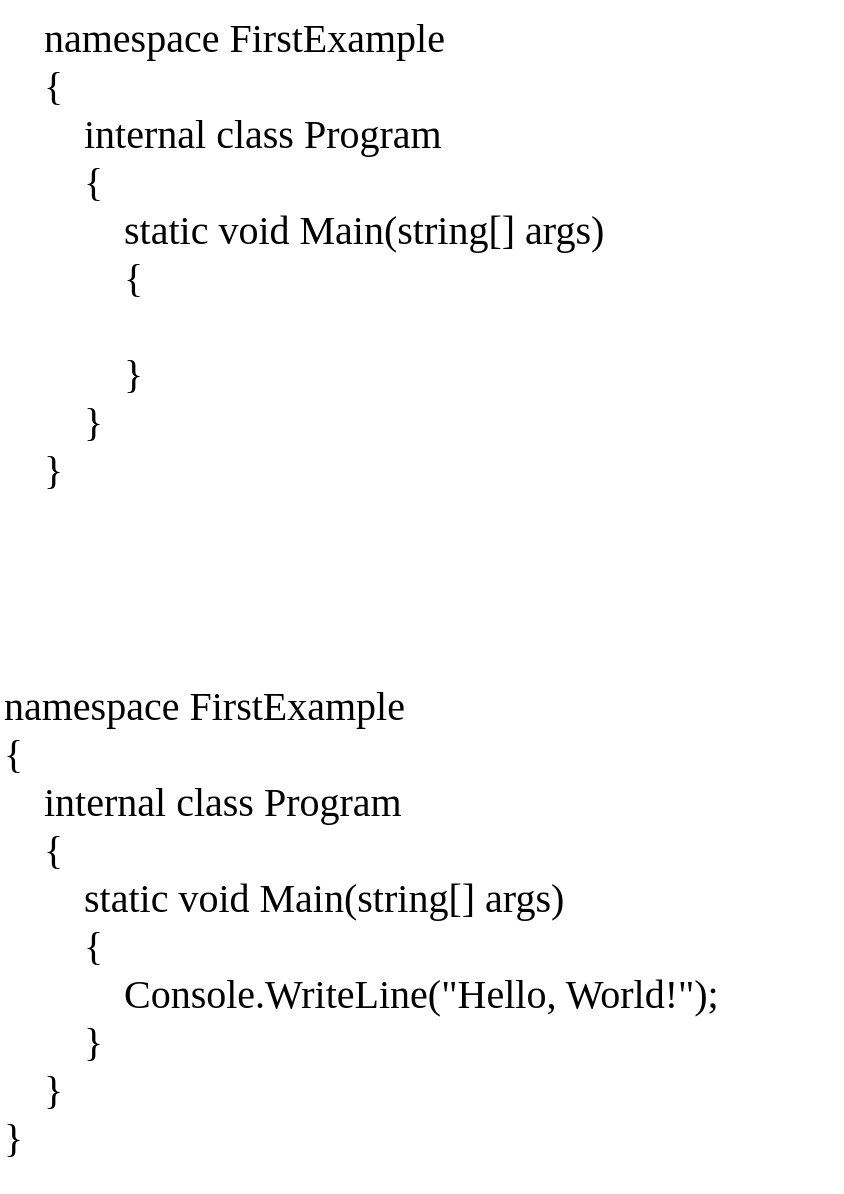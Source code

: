 <mxfile version="22.1.11" type="device">
  <diagram name="Σελίδα-1" id="NCi-AThMFNUpEeTRQ8DV">
    <mxGraphModel dx="864" dy="516" grid="0" gridSize="10" guides="1" tooltips="1" connect="1" arrows="1" fold="1" page="1" pageScale="1" pageWidth="827" pageHeight="1169" math="0" shadow="0">
      <root>
        <mxCell id="0" />
        <mxCell id="1" parent="0" />
        <mxCell id="aLjc3Kiv17DBI01pFu_x-1" value="namespace FirstExample&#xa;{&#xa;    internal class Program&#xa;    {&#xa;        static void Main(string[] args)&#xa;        {&#xa;           &#xa;        }&#xa;    }&#xa;}" style="text;whiteSpace=wrap;fontSize=20;fontFamily=Architects Daughter;" vertex="1" parent="1">
          <mxGeometry x="142" y="128" width="369" height="262" as="geometry" />
        </mxCell>
        <mxCell id="aLjc3Kiv17DBI01pFu_x-2" value="namespace FirstExample&#xa;{&#xa;    internal class Program&#xa;    {&#xa;        static void Main(string[] args)&#xa;        {&#xa;            Console.WriteLine(&quot;Hello, World!&quot;);&#xa;        }&#xa;    }&#xa;}" style="text;whiteSpace=wrap;fontSize=20;fontFamily=Architects Daughter;" vertex="1" parent="1">
          <mxGeometry x="122" y="462" width="421" height="262" as="geometry" />
        </mxCell>
      </root>
    </mxGraphModel>
  </diagram>
</mxfile>
